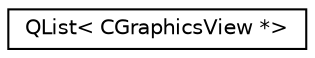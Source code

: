 digraph "类继承关系图"
{
  edge [fontname="Helvetica",fontsize="10",labelfontname="Helvetica",labelfontsize="10"];
  node [fontname="Helvetica",fontsize="10",shape=record];
  rankdir="LR";
  Node0 [label="QList\< CGraphicsView *\>",height=0.2,width=0.4,color="black", fillcolor="white", style="filled",URL="$class_q_list.html"];
}
